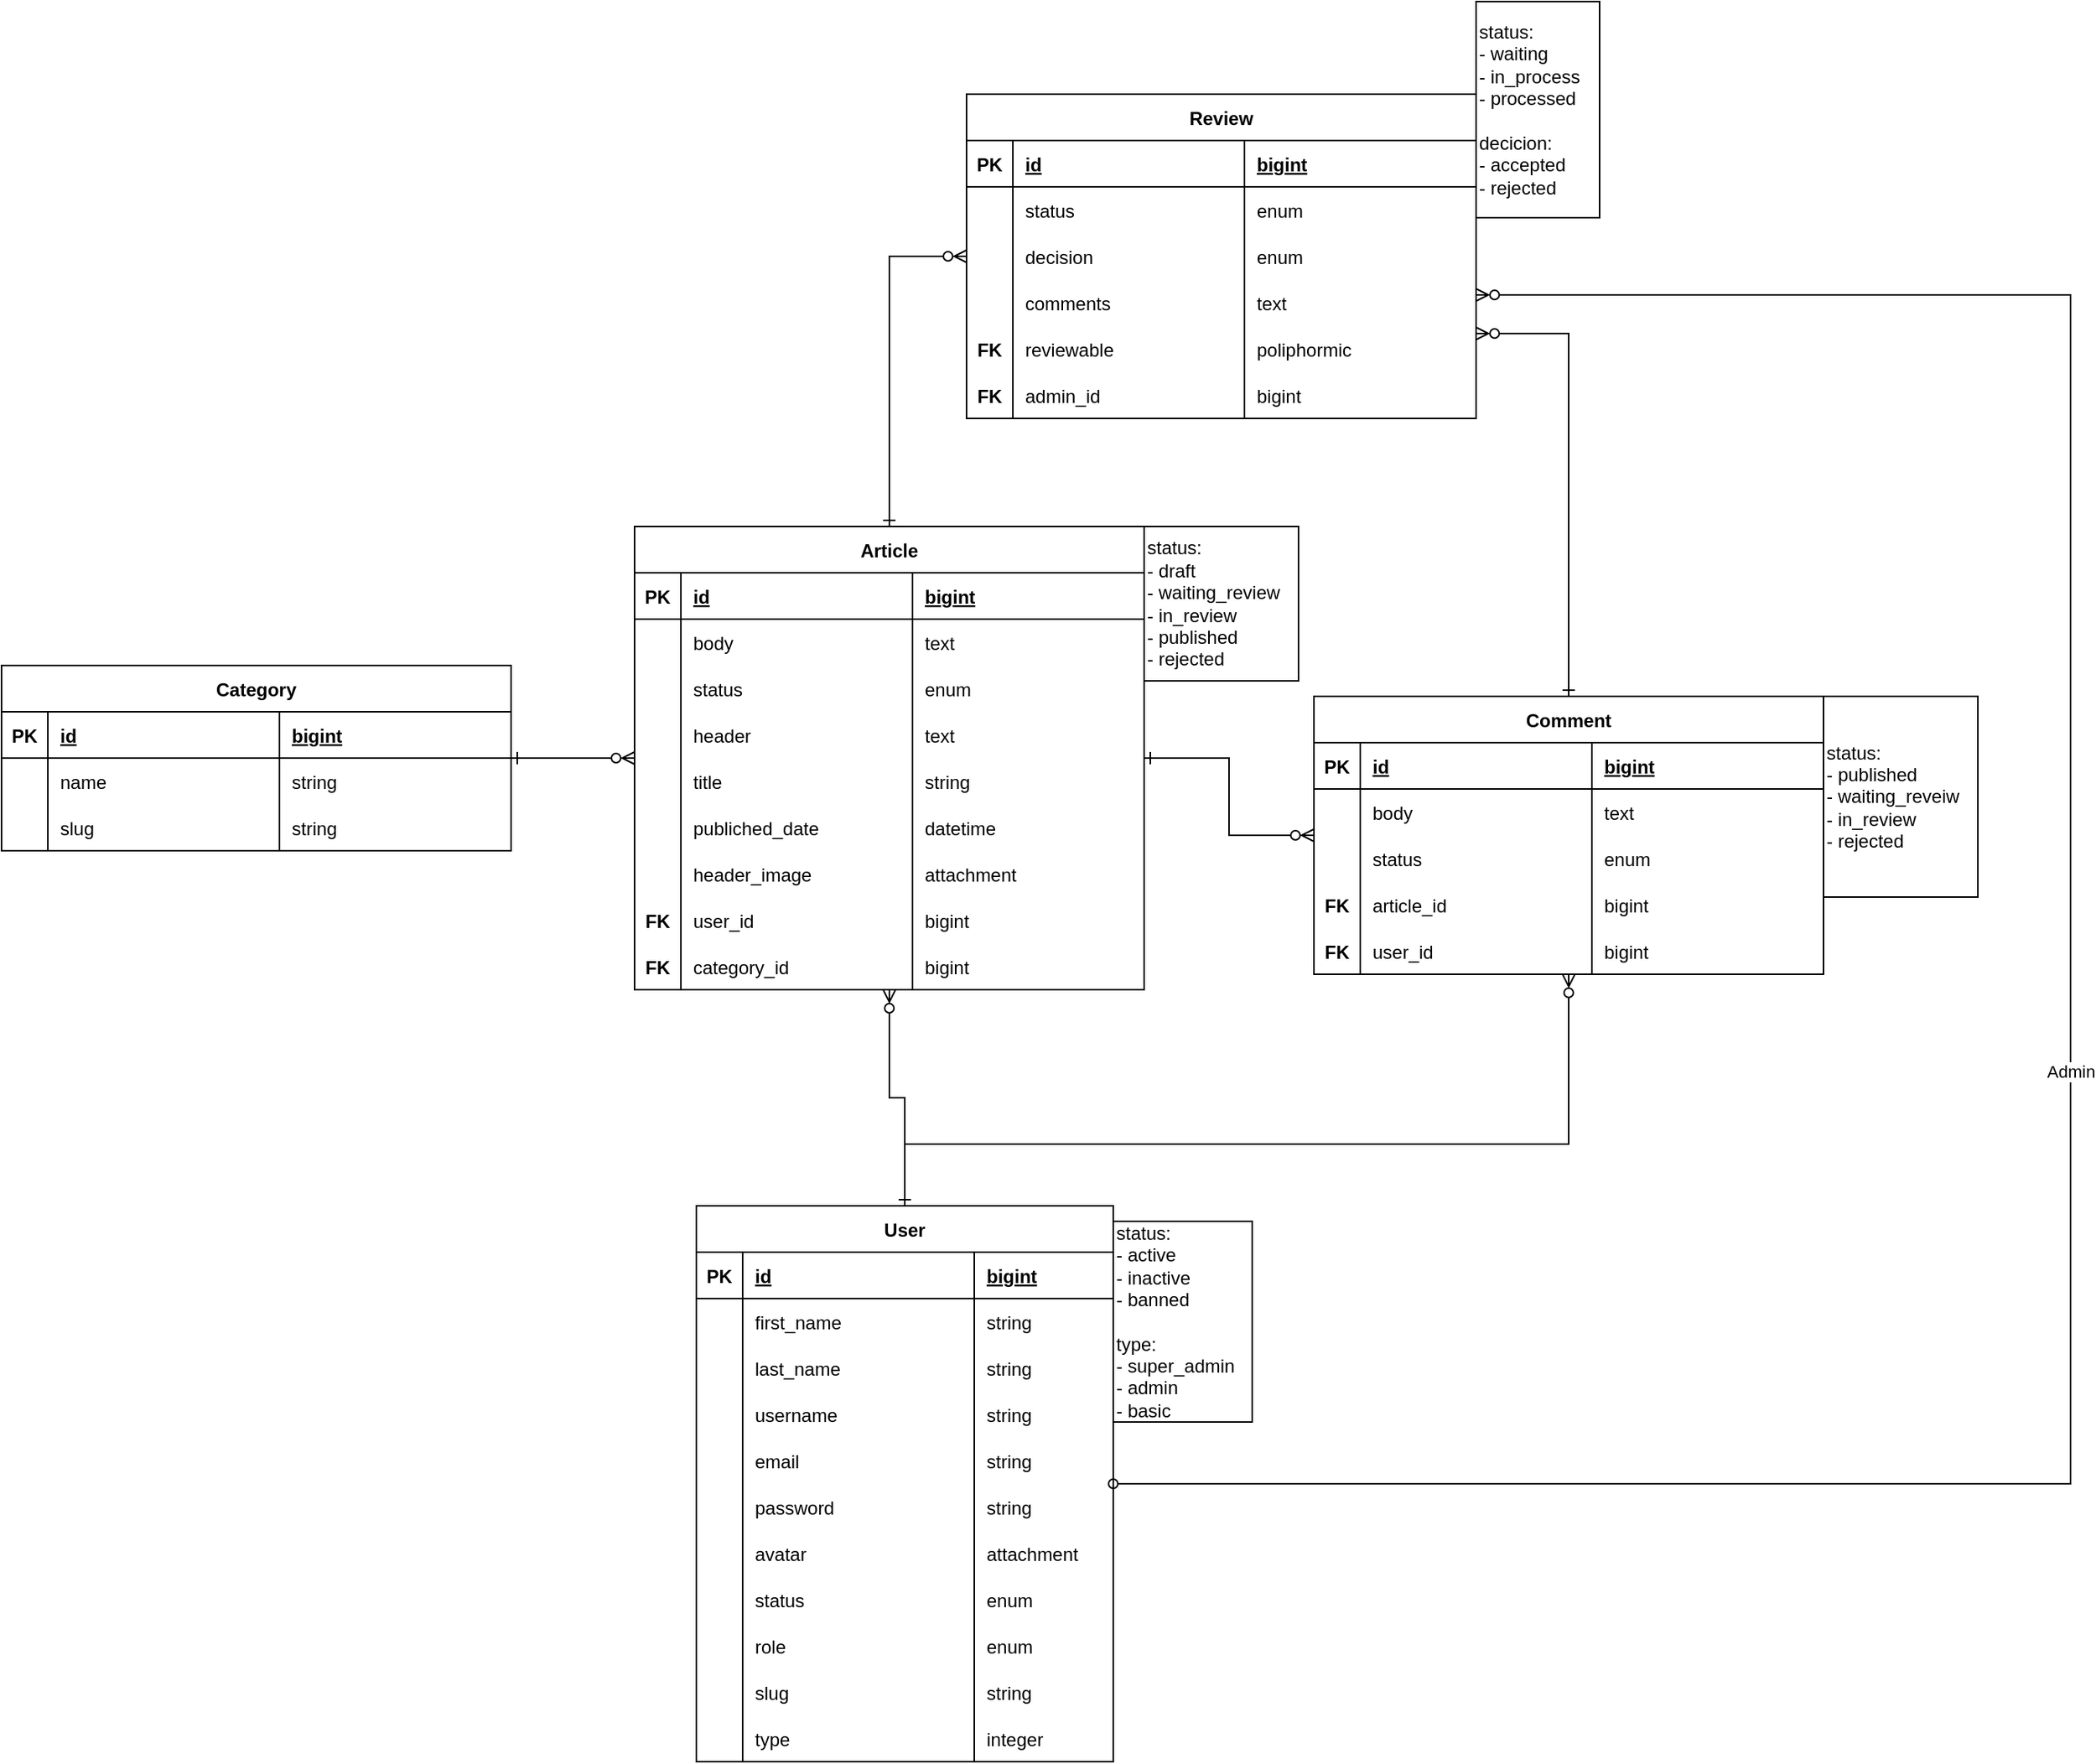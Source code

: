 <mxfile version="20.6.0" type="device"><diagram id="ZKMWdXA7PVemonccTDiL" name="ER_V1"><mxGraphModel dx="1300" dy="3282" grid="1" gridSize="10" guides="1" tooltips="1" connect="1" arrows="1" fold="1" page="1" pageScale="1" pageWidth="827" pageHeight="1169" math="0" shadow="0"><root><mxCell id="0"/><mxCell id="1" parent="0"/><mxCell id="RLHhg-93xQbOy9o9RBJG-145" style="edgeStyle=orthogonalEdgeStyle;rounded=0;orthogonalLoop=1;jettySize=auto;html=1;endArrow=ERzeroToMany;endFill=0;startArrow=ERone;startFill=0;" edge="1" parent="1" source="RLHhg-93xQbOy9o9RBJG-21" target="RLHhg-93xQbOy9o9RBJG-38"><mxGeometry relative="1" as="geometry"/></mxCell><mxCell id="RLHhg-93xQbOy9o9RBJG-191" value="Admin" style="edgeStyle=orthogonalEdgeStyle;rounded=0;orthogonalLoop=1;jettySize=auto;html=1;startArrow=ERzeroToMany;startFill=0;endArrow=oval;endFill=0;" edge="1" parent="1" source="RLHhg-93xQbOy9o9RBJG-72" target="RLHhg-93xQbOy9o9RBJG-21"><mxGeometry relative="1" as="geometry"><Array as="points"><mxPoint x="1370" y="-210"/><mxPoint x="1370" y="560"/></Array></mxGeometry></mxCell><mxCell id="RLHhg-93xQbOy9o9RBJG-21" value="User" style="shape=table;startSize=30;container=1;collapsible=1;childLayout=tableLayout;fixedRows=1;rowLines=0;fontStyle=1;align=center;resizeLast=1;" vertex="1" parent="1"><mxGeometry x="480" y="380" width="270" height="360" as="geometry"/></mxCell><mxCell id="RLHhg-93xQbOy9o9RBJG-22" value="" style="shape=tableRow;horizontal=0;startSize=0;swimlaneHead=0;swimlaneBody=0;fillColor=none;collapsible=0;dropTarget=0;points=[[0,0.5],[1,0.5]];portConstraint=eastwest;top=0;left=0;right=0;bottom=1;" vertex="1" parent="RLHhg-93xQbOy9o9RBJG-21"><mxGeometry y="30" width="270" height="30" as="geometry"/></mxCell><mxCell id="RLHhg-93xQbOy9o9RBJG-23" value="PK" style="shape=partialRectangle;connectable=0;fillColor=none;top=0;left=0;bottom=0;right=0;fontStyle=1;overflow=hidden;" vertex="1" parent="RLHhg-93xQbOy9o9RBJG-22"><mxGeometry width="30" height="30" as="geometry"><mxRectangle width="30" height="30" as="alternateBounds"/></mxGeometry></mxCell><mxCell id="RLHhg-93xQbOy9o9RBJG-24" value="id" style="shape=partialRectangle;connectable=0;fillColor=none;top=0;left=0;bottom=0;right=0;align=left;spacingLeft=6;fontStyle=5;overflow=hidden;" vertex="1" parent="RLHhg-93xQbOy9o9RBJG-22"><mxGeometry x="30" width="150" height="30" as="geometry"><mxRectangle width="150" height="30" as="alternateBounds"/></mxGeometry></mxCell><mxCell id="RLHhg-93xQbOy9o9RBJG-25" value="bigint" style="shape=partialRectangle;connectable=0;fillColor=none;top=0;left=0;bottom=0;right=0;align=left;spacingLeft=6;fontStyle=5;overflow=hidden;" vertex="1" parent="RLHhg-93xQbOy9o9RBJG-22"><mxGeometry x="180" width="90" height="30" as="geometry"><mxRectangle width="90" height="30" as="alternateBounds"/></mxGeometry></mxCell><mxCell id="RLHhg-93xQbOy9o9RBJG-26" value="" style="shape=tableRow;horizontal=0;startSize=0;swimlaneHead=0;swimlaneBody=0;fillColor=none;collapsible=0;dropTarget=0;points=[[0,0.5],[1,0.5]];portConstraint=eastwest;top=0;left=0;right=0;bottom=0;" vertex="1" parent="RLHhg-93xQbOy9o9RBJG-21"><mxGeometry y="60" width="270" height="30" as="geometry"/></mxCell><mxCell id="RLHhg-93xQbOy9o9RBJG-27" value="" style="shape=partialRectangle;connectable=0;fillColor=none;top=0;left=0;bottom=0;right=0;editable=1;overflow=hidden;" vertex="1" parent="RLHhg-93xQbOy9o9RBJG-26"><mxGeometry width="30" height="30" as="geometry"><mxRectangle width="30" height="30" as="alternateBounds"/></mxGeometry></mxCell><mxCell id="RLHhg-93xQbOy9o9RBJG-28" value="first_name" style="shape=partialRectangle;connectable=0;fillColor=none;top=0;left=0;bottom=0;right=0;align=left;spacingLeft=6;overflow=hidden;" vertex="1" parent="RLHhg-93xQbOy9o9RBJG-26"><mxGeometry x="30" width="150" height="30" as="geometry"><mxRectangle width="150" height="30" as="alternateBounds"/></mxGeometry></mxCell><mxCell id="RLHhg-93xQbOy9o9RBJG-29" value="string" style="shape=partialRectangle;connectable=0;fillColor=none;top=0;left=0;bottom=0;right=0;align=left;spacingLeft=6;overflow=hidden;" vertex="1" parent="RLHhg-93xQbOy9o9RBJG-26"><mxGeometry x="180" width="90" height="30" as="geometry"><mxRectangle width="90" height="30" as="alternateBounds"/></mxGeometry></mxCell><mxCell id="RLHhg-93xQbOy9o9RBJG-30" value="" style="shape=tableRow;horizontal=0;startSize=0;swimlaneHead=0;swimlaneBody=0;fillColor=none;collapsible=0;dropTarget=0;points=[[0,0.5],[1,0.5]];portConstraint=eastwest;top=0;left=0;right=0;bottom=0;" vertex="1" parent="RLHhg-93xQbOy9o9RBJG-21"><mxGeometry y="90" width="270" height="30" as="geometry"/></mxCell><mxCell id="RLHhg-93xQbOy9o9RBJG-31" value="" style="shape=partialRectangle;connectable=0;fillColor=none;top=0;left=0;bottom=0;right=0;editable=1;overflow=hidden;" vertex="1" parent="RLHhg-93xQbOy9o9RBJG-30"><mxGeometry width="30" height="30" as="geometry"><mxRectangle width="30" height="30" as="alternateBounds"/></mxGeometry></mxCell><mxCell id="RLHhg-93xQbOy9o9RBJG-32" value="last_name" style="shape=partialRectangle;connectable=0;fillColor=none;top=0;left=0;bottom=0;right=0;align=left;spacingLeft=6;overflow=hidden;" vertex="1" parent="RLHhg-93xQbOy9o9RBJG-30"><mxGeometry x="30" width="150" height="30" as="geometry"><mxRectangle width="150" height="30" as="alternateBounds"/></mxGeometry></mxCell><mxCell id="RLHhg-93xQbOy9o9RBJG-33" value="string" style="shape=partialRectangle;connectable=0;fillColor=none;top=0;left=0;bottom=0;right=0;align=left;spacingLeft=6;overflow=hidden;" vertex="1" parent="RLHhg-93xQbOy9o9RBJG-30"><mxGeometry x="180" width="90" height="30" as="geometry"><mxRectangle width="90" height="30" as="alternateBounds"/></mxGeometry></mxCell><mxCell id="RLHhg-93xQbOy9o9RBJG-34" value="" style="shape=tableRow;horizontal=0;startSize=0;swimlaneHead=0;swimlaneBody=0;fillColor=none;collapsible=0;dropTarget=0;points=[[0,0.5],[1,0.5]];portConstraint=eastwest;top=0;left=0;right=0;bottom=0;" vertex="1" parent="RLHhg-93xQbOy9o9RBJG-21"><mxGeometry y="120" width="270" height="30" as="geometry"/></mxCell><mxCell id="RLHhg-93xQbOy9o9RBJG-35" value="" style="shape=partialRectangle;connectable=0;fillColor=none;top=0;left=0;bottom=0;right=0;editable=1;overflow=hidden;" vertex="1" parent="RLHhg-93xQbOy9o9RBJG-34"><mxGeometry width="30" height="30" as="geometry"><mxRectangle width="30" height="30" as="alternateBounds"/></mxGeometry></mxCell><mxCell id="RLHhg-93xQbOy9o9RBJG-36" value="username" style="shape=partialRectangle;connectable=0;fillColor=none;top=0;left=0;bottom=0;right=0;align=left;spacingLeft=6;overflow=hidden;" vertex="1" parent="RLHhg-93xQbOy9o9RBJG-34"><mxGeometry x="30" width="150" height="30" as="geometry"><mxRectangle width="150" height="30" as="alternateBounds"/></mxGeometry></mxCell><mxCell id="RLHhg-93xQbOy9o9RBJG-37" value="string" style="shape=partialRectangle;connectable=0;fillColor=none;top=0;left=0;bottom=0;right=0;align=left;spacingLeft=6;overflow=hidden;" vertex="1" parent="RLHhg-93xQbOy9o9RBJG-34"><mxGeometry x="180" width="90" height="30" as="geometry"><mxRectangle width="90" height="30" as="alternateBounds"/></mxGeometry></mxCell><mxCell id="RLHhg-93xQbOy9o9RBJG-123" style="shape=tableRow;horizontal=0;startSize=0;swimlaneHead=0;swimlaneBody=0;fillColor=none;collapsible=0;dropTarget=0;points=[[0,0.5],[1,0.5]];portConstraint=eastwest;top=0;left=0;right=0;bottom=0;" vertex="1" parent="RLHhg-93xQbOy9o9RBJG-21"><mxGeometry y="150" width="270" height="30" as="geometry"/></mxCell><mxCell id="RLHhg-93xQbOy9o9RBJG-124" style="shape=partialRectangle;connectable=0;fillColor=none;top=0;left=0;bottom=0;right=0;editable=1;overflow=hidden;" vertex="1" parent="RLHhg-93xQbOy9o9RBJG-123"><mxGeometry width="30" height="30" as="geometry"><mxRectangle width="30" height="30" as="alternateBounds"/></mxGeometry></mxCell><mxCell id="RLHhg-93xQbOy9o9RBJG-125" value="email" style="shape=partialRectangle;connectable=0;fillColor=none;top=0;left=0;bottom=0;right=0;align=left;spacingLeft=6;overflow=hidden;" vertex="1" parent="RLHhg-93xQbOy9o9RBJG-123"><mxGeometry x="30" width="150" height="30" as="geometry"><mxRectangle width="150" height="30" as="alternateBounds"/></mxGeometry></mxCell><mxCell id="RLHhg-93xQbOy9o9RBJG-126" value="string" style="shape=partialRectangle;connectable=0;fillColor=none;top=0;left=0;bottom=0;right=0;align=left;spacingLeft=6;overflow=hidden;" vertex="1" parent="RLHhg-93xQbOy9o9RBJG-123"><mxGeometry x="180" width="90" height="30" as="geometry"><mxRectangle width="90" height="30" as="alternateBounds"/></mxGeometry></mxCell><mxCell id="RLHhg-93xQbOy9o9RBJG-127" style="shape=tableRow;horizontal=0;startSize=0;swimlaneHead=0;swimlaneBody=0;fillColor=none;collapsible=0;dropTarget=0;points=[[0,0.5],[1,0.5]];portConstraint=eastwest;top=0;left=0;right=0;bottom=0;" vertex="1" parent="RLHhg-93xQbOy9o9RBJG-21"><mxGeometry y="180" width="270" height="30" as="geometry"/></mxCell><mxCell id="RLHhg-93xQbOy9o9RBJG-128" style="shape=partialRectangle;connectable=0;fillColor=none;top=0;left=0;bottom=0;right=0;editable=1;overflow=hidden;" vertex="1" parent="RLHhg-93xQbOy9o9RBJG-127"><mxGeometry width="30" height="30" as="geometry"><mxRectangle width="30" height="30" as="alternateBounds"/></mxGeometry></mxCell><mxCell id="RLHhg-93xQbOy9o9RBJG-129" value="password" style="shape=partialRectangle;connectable=0;fillColor=none;top=0;left=0;bottom=0;right=0;align=left;spacingLeft=6;overflow=hidden;" vertex="1" parent="RLHhg-93xQbOy9o9RBJG-127"><mxGeometry x="30" width="150" height="30" as="geometry"><mxRectangle width="150" height="30" as="alternateBounds"/></mxGeometry></mxCell><mxCell id="RLHhg-93xQbOy9o9RBJG-130" value="string" style="shape=partialRectangle;connectable=0;fillColor=none;top=0;left=0;bottom=0;right=0;align=left;spacingLeft=6;overflow=hidden;" vertex="1" parent="RLHhg-93xQbOy9o9RBJG-127"><mxGeometry x="180" width="90" height="30" as="geometry"><mxRectangle width="90" height="30" as="alternateBounds"/></mxGeometry></mxCell><mxCell id="RLHhg-93xQbOy9o9RBJG-131" style="shape=tableRow;horizontal=0;startSize=0;swimlaneHead=0;swimlaneBody=0;fillColor=none;collapsible=0;dropTarget=0;points=[[0,0.5],[1,0.5]];portConstraint=eastwest;top=0;left=0;right=0;bottom=0;" vertex="1" parent="RLHhg-93xQbOy9o9RBJG-21"><mxGeometry y="210" width="270" height="30" as="geometry"/></mxCell><mxCell id="RLHhg-93xQbOy9o9RBJG-132" style="shape=partialRectangle;connectable=0;fillColor=none;top=0;left=0;bottom=0;right=0;editable=1;overflow=hidden;" vertex="1" parent="RLHhg-93xQbOy9o9RBJG-131"><mxGeometry width="30" height="30" as="geometry"><mxRectangle width="30" height="30" as="alternateBounds"/></mxGeometry></mxCell><mxCell id="RLHhg-93xQbOy9o9RBJG-133" value="avatar" style="shape=partialRectangle;connectable=0;fillColor=none;top=0;left=0;bottom=0;right=0;align=left;spacingLeft=6;overflow=hidden;" vertex="1" parent="RLHhg-93xQbOy9o9RBJG-131"><mxGeometry x="30" width="150" height="30" as="geometry"><mxRectangle width="150" height="30" as="alternateBounds"/></mxGeometry></mxCell><mxCell id="RLHhg-93xQbOy9o9RBJG-134" value="attachment" style="shape=partialRectangle;connectable=0;fillColor=none;top=0;left=0;bottom=0;right=0;align=left;spacingLeft=6;overflow=hidden;" vertex="1" parent="RLHhg-93xQbOy9o9RBJG-131"><mxGeometry x="180" width="90" height="30" as="geometry"><mxRectangle width="90" height="30" as="alternateBounds"/></mxGeometry></mxCell><mxCell id="RLHhg-93xQbOy9o9RBJG-135" style="shape=tableRow;horizontal=0;startSize=0;swimlaneHead=0;swimlaneBody=0;fillColor=none;collapsible=0;dropTarget=0;points=[[0,0.5],[1,0.5]];portConstraint=eastwest;top=0;left=0;right=0;bottom=0;" vertex="1" parent="RLHhg-93xQbOy9o9RBJG-21"><mxGeometry y="240" width="270" height="30" as="geometry"/></mxCell><mxCell id="RLHhg-93xQbOy9o9RBJG-136" style="shape=partialRectangle;connectable=0;fillColor=none;top=0;left=0;bottom=0;right=0;editable=1;overflow=hidden;" vertex="1" parent="RLHhg-93xQbOy9o9RBJG-135"><mxGeometry width="30" height="30" as="geometry"><mxRectangle width="30" height="30" as="alternateBounds"/></mxGeometry></mxCell><mxCell id="RLHhg-93xQbOy9o9RBJG-137" value="status" style="shape=partialRectangle;connectable=0;fillColor=none;top=0;left=0;bottom=0;right=0;align=left;spacingLeft=6;overflow=hidden;" vertex="1" parent="RLHhg-93xQbOy9o9RBJG-135"><mxGeometry x="30" width="150" height="30" as="geometry"><mxRectangle width="150" height="30" as="alternateBounds"/></mxGeometry></mxCell><mxCell id="RLHhg-93xQbOy9o9RBJG-138" value="enum" style="shape=partialRectangle;connectable=0;fillColor=none;top=0;left=0;bottom=0;right=0;align=left;spacingLeft=6;overflow=hidden;" vertex="1" parent="RLHhg-93xQbOy9o9RBJG-135"><mxGeometry x="180" width="90" height="30" as="geometry"><mxRectangle width="90" height="30" as="alternateBounds"/></mxGeometry></mxCell><mxCell id="RLHhg-93xQbOy9o9RBJG-139" style="shape=tableRow;horizontal=0;startSize=0;swimlaneHead=0;swimlaneBody=0;fillColor=none;collapsible=0;dropTarget=0;points=[[0,0.5],[1,0.5]];portConstraint=eastwest;top=0;left=0;right=0;bottom=0;" vertex="1" parent="RLHhg-93xQbOy9o9RBJG-21"><mxGeometry y="270" width="270" height="30" as="geometry"/></mxCell><mxCell id="RLHhg-93xQbOy9o9RBJG-140" style="shape=partialRectangle;connectable=0;fillColor=none;top=0;left=0;bottom=0;right=0;editable=1;overflow=hidden;" vertex="1" parent="RLHhg-93xQbOy9o9RBJG-139"><mxGeometry width="30" height="30" as="geometry"><mxRectangle width="30" height="30" as="alternateBounds"/></mxGeometry></mxCell><mxCell id="RLHhg-93xQbOy9o9RBJG-141" value="role" style="shape=partialRectangle;connectable=0;fillColor=none;top=0;left=0;bottom=0;right=0;align=left;spacingLeft=6;overflow=hidden;" vertex="1" parent="RLHhg-93xQbOy9o9RBJG-139"><mxGeometry x="30" width="150" height="30" as="geometry"><mxRectangle width="150" height="30" as="alternateBounds"/></mxGeometry></mxCell><mxCell id="RLHhg-93xQbOy9o9RBJG-142" value="enum" style="shape=partialRectangle;connectable=0;fillColor=none;top=0;left=0;bottom=0;right=0;align=left;spacingLeft=6;overflow=hidden;" vertex="1" parent="RLHhg-93xQbOy9o9RBJG-139"><mxGeometry x="180" width="90" height="30" as="geometry"><mxRectangle width="90" height="30" as="alternateBounds"/></mxGeometry></mxCell><mxCell id="RLHhg-93xQbOy9o9RBJG-151" style="shape=tableRow;horizontal=0;startSize=0;swimlaneHead=0;swimlaneBody=0;fillColor=none;collapsible=0;dropTarget=0;points=[[0,0.5],[1,0.5]];portConstraint=eastwest;top=0;left=0;right=0;bottom=0;" vertex="1" parent="RLHhg-93xQbOy9o9RBJG-21"><mxGeometry y="300" width="270" height="30" as="geometry"/></mxCell><mxCell id="RLHhg-93xQbOy9o9RBJG-152" style="shape=partialRectangle;connectable=0;fillColor=none;top=0;left=0;bottom=0;right=0;editable=1;overflow=hidden;" vertex="1" parent="RLHhg-93xQbOy9o9RBJG-151"><mxGeometry width="30" height="30" as="geometry"><mxRectangle width="30" height="30" as="alternateBounds"/></mxGeometry></mxCell><mxCell id="RLHhg-93xQbOy9o9RBJG-153" value="slug" style="shape=partialRectangle;connectable=0;fillColor=none;top=0;left=0;bottom=0;right=0;align=left;spacingLeft=6;overflow=hidden;" vertex="1" parent="RLHhg-93xQbOy9o9RBJG-151"><mxGeometry x="30" width="150" height="30" as="geometry"><mxRectangle width="150" height="30" as="alternateBounds"/></mxGeometry></mxCell><mxCell id="RLHhg-93xQbOy9o9RBJG-154" value="string" style="shape=partialRectangle;connectable=0;fillColor=none;top=0;left=0;bottom=0;right=0;align=left;spacingLeft=6;overflow=hidden;" vertex="1" parent="RLHhg-93xQbOy9o9RBJG-151"><mxGeometry x="180" width="90" height="30" as="geometry"><mxRectangle width="90" height="30" as="alternateBounds"/></mxGeometry></mxCell><mxCell id="RLHhg-93xQbOy9o9RBJG-180" style="shape=tableRow;horizontal=0;startSize=0;swimlaneHead=0;swimlaneBody=0;fillColor=none;collapsible=0;dropTarget=0;points=[[0,0.5],[1,0.5]];portConstraint=eastwest;top=0;left=0;right=0;bottom=0;" vertex="1" parent="RLHhg-93xQbOy9o9RBJG-21"><mxGeometry y="330" width="270" height="30" as="geometry"/></mxCell><mxCell id="RLHhg-93xQbOy9o9RBJG-181" style="shape=partialRectangle;connectable=0;fillColor=none;top=0;left=0;bottom=0;right=0;editable=1;overflow=hidden;" vertex="1" parent="RLHhg-93xQbOy9o9RBJG-180"><mxGeometry width="30" height="30" as="geometry"><mxRectangle width="30" height="30" as="alternateBounds"/></mxGeometry></mxCell><mxCell id="RLHhg-93xQbOy9o9RBJG-182" value="type" style="shape=partialRectangle;connectable=0;fillColor=none;top=0;left=0;bottom=0;right=0;align=left;spacingLeft=6;overflow=hidden;" vertex="1" parent="RLHhg-93xQbOy9o9RBJG-180"><mxGeometry x="30" width="150" height="30" as="geometry"><mxRectangle width="150" height="30" as="alternateBounds"/></mxGeometry></mxCell><mxCell id="RLHhg-93xQbOy9o9RBJG-183" value="integer" style="shape=partialRectangle;connectable=0;fillColor=none;top=0;left=0;bottom=0;right=0;align=left;spacingLeft=6;overflow=hidden;" vertex="1" parent="RLHhg-93xQbOy9o9RBJG-180"><mxGeometry x="180" width="90" height="30" as="geometry"><mxRectangle width="90" height="30" as="alternateBounds"/></mxGeometry></mxCell><mxCell id="RLHhg-93xQbOy9o9RBJG-38" value="Article" style="shape=table;startSize=30;container=1;collapsible=1;childLayout=tableLayout;fixedRows=1;rowLines=0;fontStyle=1;align=center;resizeLast=1;" vertex="1" parent="1"><mxGeometry x="440" y="-60" width="330" height="300" as="geometry"/></mxCell><mxCell id="RLHhg-93xQbOy9o9RBJG-39" value="" style="shape=tableRow;horizontal=0;startSize=0;swimlaneHead=0;swimlaneBody=0;fillColor=none;collapsible=0;dropTarget=0;points=[[0,0.5],[1,0.5]];portConstraint=eastwest;top=0;left=0;right=0;bottom=1;" vertex="1" parent="RLHhg-93xQbOy9o9RBJG-38"><mxGeometry y="30" width="330" height="30" as="geometry"/></mxCell><mxCell id="RLHhg-93xQbOy9o9RBJG-40" value="PK" style="shape=partialRectangle;connectable=0;fillColor=none;top=0;left=0;bottom=0;right=0;fontStyle=1;overflow=hidden;" vertex="1" parent="RLHhg-93xQbOy9o9RBJG-39"><mxGeometry width="30" height="30" as="geometry"><mxRectangle width="30" height="30" as="alternateBounds"/></mxGeometry></mxCell><mxCell id="RLHhg-93xQbOy9o9RBJG-41" value="id" style="shape=partialRectangle;connectable=0;fillColor=none;top=0;left=0;bottom=0;right=0;align=left;spacingLeft=6;fontStyle=5;overflow=hidden;" vertex="1" parent="RLHhg-93xQbOy9o9RBJG-39"><mxGeometry x="30" width="150" height="30" as="geometry"><mxRectangle width="150" height="30" as="alternateBounds"/></mxGeometry></mxCell><mxCell id="RLHhg-93xQbOy9o9RBJG-42" value="bigint" style="shape=partialRectangle;connectable=0;fillColor=none;top=0;left=0;bottom=0;right=0;align=left;spacingLeft=6;fontStyle=5;overflow=hidden;" vertex="1" parent="RLHhg-93xQbOy9o9RBJG-39"><mxGeometry x="180" width="150" height="30" as="geometry"><mxRectangle width="150" height="30" as="alternateBounds"/></mxGeometry></mxCell><mxCell id="RLHhg-93xQbOy9o9RBJG-43" value="" style="shape=tableRow;horizontal=0;startSize=0;swimlaneHead=0;swimlaneBody=0;fillColor=none;collapsible=0;dropTarget=0;points=[[0,0.5],[1,0.5]];portConstraint=eastwest;top=0;left=0;right=0;bottom=0;" vertex="1" parent="RLHhg-93xQbOy9o9RBJG-38"><mxGeometry y="60" width="330" height="30" as="geometry"/></mxCell><mxCell id="RLHhg-93xQbOy9o9RBJG-44" value="" style="shape=partialRectangle;connectable=0;fillColor=none;top=0;left=0;bottom=0;right=0;editable=1;overflow=hidden;" vertex="1" parent="RLHhg-93xQbOy9o9RBJG-43"><mxGeometry width="30" height="30" as="geometry"><mxRectangle width="30" height="30" as="alternateBounds"/></mxGeometry></mxCell><mxCell id="RLHhg-93xQbOy9o9RBJG-45" value="body" style="shape=partialRectangle;connectable=0;fillColor=none;top=0;left=0;bottom=0;right=0;align=left;spacingLeft=6;overflow=hidden;" vertex="1" parent="RLHhg-93xQbOy9o9RBJG-43"><mxGeometry x="30" width="150" height="30" as="geometry"><mxRectangle width="150" height="30" as="alternateBounds"/></mxGeometry></mxCell><mxCell id="RLHhg-93xQbOy9o9RBJG-46" value="text" style="shape=partialRectangle;connectable=0;fillColor=none;top=0;left=0;bottom=0;right=0;align=left;spacingLeft=6;overflow=hidden;" vertex="1" parent="RLHhg-93xQbOy9o9RBJG-43"><mxGeometry x="180" width="150" height="30" as="geometry"><mxRectangle width="150" height="30" as="alternateBounds"/></mxGeometry></mxCell><mxCell id="RLHhg-93xQbOy9o9RBJG-47" value="" style="shape=tableRow;horizontal=0;startSize=0;swimlaneHead=0;swimlaneBody=0;fillColor=none;collapsible=0;dropTarget=0;points=[[0,0.5],[1,0.5]];portConstraint=eastwest;top=0;left=0;right=0;bottom=0;" vertex="1" parent="RLHhg-93xQbOy9o9RBJG-38"><mxGeometry y="90" width="330" height="30" as="geometry"/></mxCell><mxCell id="RLHhg-93xQbOy9o9RBJG-48" value="" style="shape=partialRectangle;connectable=0;fillColor=none;top=0;left=0;bottom=0;right=0;editable=1;overflow=hidden;" vertex="1" parent="RLHhg-93xQbOy9o9RBJG-47"><mxGeometry width="30" height="30" as="geometry"><mxRectangle width="30" height="30" as="alternateBounds"/></mxGeometry></mxCell><mxCell id="RLHhg-93xQbOy9o9RBJG-49" value="status" style="shape=partialRectangle;connectable=0;fillColor=none;top=0;left=0;bottom=0;right=0;align=left;spacingLeft=6;overflow=hidden;" vertex="1" parent="RLHhg-93xQbOy9o9RBJG-47"><mxGeometry x="30" width="150" height="30" as="geometry"><mxRectangle width="150" height="30" as="alternateBounds"/></mxGeometry></mxCell><mxCell id="RLHhg-93xQbOy9o9RBJG-50" value="enum" style="shape=partialRectangle;connectable=0;fillColor=none;top=0;left=0;bottom=0;right=0;align=left;spacingLeft=6;overflow=hidden;" vertex="1" parent="RLHhg-93xQbOy9o9RBJG-47"><mxGeometry x="180" width="150" height="30" as="geometry"><mxRectangle width="150" height="30" as="alternateBounds"/></mxGeometry></mxCell><mxCell id="RLHhg-93xQbOy9o9RBJG-51" value="" style="shape=tableRow;horizontal=0;startSize=0;swimlaneHead=0;swimlaneBody=0;fillColor=none;collapsible=0;dropTarget=0;points=[[0,0.5],[1,0.5]];portConstraint=eastwest;top=0;left=0;right=0;bottom=0;" vertex="1" parent="RLHhg-93xQbOy9o9RBJG-38"><mxGeometry y="120" width="330" height="30" as="geometry"/></mxCell><mxCell id="RLHhg-93xQbOy9o9RBJG-52" value="" style="shape=partialRectangle;connectable=0;fillColor=none;top=0;left=0;bottom=0;right=0;editable=1;overflow=hidden;" vertex="1" parent="RLHhg-93xQbOy9o9RBJG-51"><mxGeometry width="30" height="30" as="geometry"><mxRectangle width="30" height="30" as="alternateBounds"/></mxGeometry></mxCell><mxCell id="RLHhg-93xQbOy9o9RBJG-53" value="header" style="shape=partialRectangle;connectable=0;fillColor=none;top=0;left=0;bottom=0;right=0;align=left;spacingLeft=6;overflow=hidden;" vertex="1" parent="RLHhg-93xQbOy9o9RBJG-51"><mxGeometry x="30" width="150" height="30" as="geometry"><mxRectangle width="150" height="30" as="alternateBounds"/></mxGeometry></mxCell><mxCell id="RLHhg-93xQbOy9o9RBJG-54" value="text" style="shape=partialRectangle;connectable=0;fillColor=none;top=0;left=0;bottom=0;right=0;align=left;spacingLeft=6;overflow=hidden;" vertex="1" parent="RLHhg-93xQbOy9o9RBJG-51"><mxGeometry x="180" width="150" height="30" as="geometry"><mxRectangle width="150" height="30" as="alternateBounds"/></mxGeometry></mxCell><mxCell id="RLHhg-93xQbOy9o9RBJG-155" style="shape=tableRow;horizontal=0;startSize=0;swimlaneHead=0;swimlaneBody=0;fillColor=none;collapsible=0;dropTarget=0;points=[[0,0.5],[1,0.5]];portConstraint=eastwest;top=0;left=0;right=0;bottom=0;" vertex="1" parent="RLHhg-93xQbOy9o9RBJG-38"><mxGeometry y="150" width="330" height="30" as="geometry"/></mxCell><mxCell id="RLHhg-93xQbOy9o9RBJG-156" style="shape=partialRectangle;connectable=0;fillColor=none;top=0;left=0;bottom=0;right=0;editable=1;overflow=hidden;" vertex="1" parent="RLHhg-93xQbOy9o9RBJG-155"><mxGeometry width="30" height="30" as="geometry"><mxRectangle width="30" height="30" as="alternateBounds"/></mxGeometry></mxCell><mxCell id="RLHhg-93xQbOy9o9RBJG-157" value="title" style="shape=partialRectangle;connectable=0;fillColor=none;top=0;left=0;bottom=0;right=0;align=left;spacingLeft=6;overflow=hidden;" vertex="1" parent="RLHhg-93xQbOy9o9RBJG-155"><mxGeometry x="30" width="150" height="30" as="geometry"><mxRectangle width="150" height="30" as="alternateBounds"/></mxGeometry></mxCell><mxCell id="RLHhg-93xQbOy9o9RBJG-158" value="string" style="shape=partialRectangle;connectable=0;fillColor=none;top=0;left=0;bottom=0;right=0;align=left;spacingLeft=6;overflow=hidden;" vertex="1" parent="RLHhg-93xQbOy9o9RBJG-155"><mxGeometry x="180" width="150" height="30" as="geometry"><mxRectangle width="150" height="30" as="alternateBounds"/></mxGeometry></mxCell><mxCell id="RLHhg-93xQbOy9o9RBJG-159" style="shape=tableRow;horizontal=0;startSize=0;swimlaneHead=0;swimlaneBody=0;fillColor=none;collapsible=0;dropTarget=0;points=[[0,0.5],[1,0.5]];portConstraint=eastwest;top=0;left=0;right=0;bottom=0;" vertex="1" parent="RLHhg-93xQbOy9o9RBJG-38"><mxGeometry y="180" width="330" height="30" as="geometry"/></mxCell><mxCell id="RLHhg-93xQbOy9o9RBJG-160" style="shape=partialRectangle;connectable=0;fillColor=none;top=0;left=0;bottom=0;right=0;editable=1;overflow=hidden;" vertex="1" parent="RLHhg-93xQbOy9o9RBJG-159"><mxGeometry width="30" height="30" as="geometry"><mxRectangle width="30" height="30" as="alternateBounds"/></mxGeometry></mxCell><mxCell id="RLHhg-93xQbOy9o9RBJG-161" value="publiched_date" style="shape=partialRectangle;connectable=0;fillColor=none;top=0;left=0;bottom=0;right=0;align=left;spacingLeft=6;overflow=hidden;" vertex="1" parent="RLHhg-93xQbOy9o9RBJG-159"><mxGeometry x="30" width="150" height="30" as="geometry"><mxRectangle width="150" height="30" as="alternateBounds"/></mxGeometry></mxCell><mxCell id="RLHhg-93xQbOy9o9RBJG-162" value="datetime" style="shape=partialRectangle;connectable=0;fillColor=none;top=0;left=0;bottom=0;right=0;align=left;spacingLeft=6;overflow=hidden;" vertex="1" parent="RLHhg-93xQbOy9o9RBJG-159"><mxGeometry x="180" width="150" height="30" as="geometry"><mxRectangle width="150" height="30" as="alternateBounds"/></mxGeometry></mxCell><mxCell id="RLHhg-93xQbOy9o9RBJG-163" style="shape=tableRow;horizontal=0;startSize=0;swimlaneHead=0;swimlaneBody=0;fillColor=none;collapsible=0;dropTarget=0;points=[[0,0.5],[1,0.5]];portConstraint=eastwest;top=0;left=0;right=0;bottom=0;" vertex="1" parent="RLHhg-93xQbOy9o9RBJG-38"><mxGeometry y="210" width="330" height="30" as="geometry"/></mxCell><mxCell id="RLHhg-93xQbOy9o9RBJG-164" style="shape=partialRectangle;connectable=0;fillColor=none;top=0;left=0;bottom=0;right=0;editable=1;overflow=hidden;" vertex="1" parent="RLHhg-93xQbOy9o9RBJG-163"><mxGeometry width="30" height="30" as="geometry"><mxRectangle width="30" height="30" as="alternateBounds"/></mxGeometry></mxCell><mxCell id="RLHhg-93xQbOy9o9RBJG-165" value="header_image" style="shape=partialRectangle;connectable=0;fillColor=none;top=0;left=0;bottom=0;right=0;align=left;spacingLeft=6;overflow=hidden;" vertex="1" parent="RLHhg-93xQbOy9o9RBJG-163"><mxGeometry x="30" width="150" height="30" as="geometry"><mxRectangle width="150" height="30" as="alternateBounds"/></mxGeometry></mxCell><mxCell id="RLHhg-93xQbOy9o9RBJG-166" value="attachment" style="shape=partialRectangle;connectable=0;fillColor=none;top=0;left=0;bottom=0;right=0;align=left;spacingLeft=6;overflow=hidden;" vertex="1" parent="RLHhg-93xQbOy9o9RBJG-163"><mxGeometry x="180" width="150" height="30" as="geometry"><mxRectangle width="150" height="30" as="alternateBounds"/></mxGeometry></mxCell><mxCell id="RLHhg-93xQbOy9o9RBJG-167" style="shape=tableRow;horizontal=0;startSize=0;swimlaneHead=0;swimlaneBody=0;fillColor=none;collapsible=0;dropTarget=0;points=[[0,0.5],[1,0.5]];portConstraint=eastwest;top=0;left=0;right=0;bottom=0;fontStyle=1" vertex="1" parent="RLHhg-93xQbOy9o9RBJG-38"><mxGeometry y="240" width="330" height="30" as="geometry"/></mxCell><mxCell id="RLHhg-93xQbOy9o9RBJG-168" value="FK" style="shape=partialRectangle;connectable=0;fillColor=none;top=0;left=0;bottom=0;right=0;editable=1;overflow=hidden;fontStyle=1" vertex="1" parent="RLHhg-93xQbOy9o9RBJG-167"><mxGeometry width="30" height="30" as="geometry"><mxRectangle width="30" height="30" as="alternateBounds"/></mxGeometry></mxCell><mxCell id="RLHhg-93xQbOy9o9RBJG-169" value="user_id" style="shape=partialRectangle;connectable=0;fillColor=none;top=0;left=0;bottom=0;right=0;align=left;spacingLeft=6;overflow=hidden;" vertex="1" parent="RLHhg-93xQbOy9o9RBJG-167"><mxGeometry x="30" width="150" height="30" as="geometry"><mxRectangle width="150" height="30" as="alternateBounds"/></mxGeometry></mxCell><mxCell id="RLHhg-93xQbOy9o9RBJG-170" value="bigint" style="shape=partialRectangle;connectable=0;fillColor=none;top=0;left=0;bottom=0;right=0;align=left;spacingLeft=6;overflow=hidden;" vertex="1" parent="RLHhg-93xQbOy9o9RBJG-167"><mxGeometry x="180" width="150" height="30" as="geometry"><mxRectangle width="150" height="30" as="alternateBounds"/></mxGeometry></mxCell><mxCell id="RLHhg-93xQbOy9o9RBJG-171" style="shape=tableRow;horizontal=0;startSize=0;swimlaneHead=0;swimlaneBody=0;fillColor=none;collapsible=0;dropTarget=0;points=[[0,0.5],[1,0.5]];portConstraint=eastwest;top=0;left=0;right=0;bottom=0;" vertex="1" parent="RLHhg-93xQbOy9o9RBJG-38"><mxGeometry y="270" width="330" height="30" as="geometry"/></mxCell><mxCell id="RLHhg-93xQbOy9o9RBJG-172" value="FK" style="shape=partialRectangle;connectable=0;fillColor=none;top=0;left=0;bottom=0;right=0;editable=1;overflow=hidden;fontStyle=1" vertex="1" parent="RLHhg-93xQbOy9o9RBJG-171"><mxGeometry width="30" height="30" as="geometry"><mxRectangle width="30" height="30" as="alternateBounds"/></mxGeometry></mxCell><mxCell id="RLHhg-93xQbOy9o9RBJG-173" value="category_id" style="shape=partialRectangle;connectable=0;fillColor=none;top=0;left=0;bottom=0;right=0;align=left;spacingLeft=6;overflow=hidden;" vertex="1" parent="RLHhg-93xQbOy9o9RBJG-171"><mxGeometry x="30" width="150" height="30" as="geometry"><mxRectangle width="150" height="30" as="alternateBounds"/></mxGeometry></mxCell><mxCell id="RLHhg-93xQbOy9o9RBJG-174" value="bigint" style="shape=partialRectangle;connectable=0;fillColor=none;top=0;left=0;bottom=0;right=0;align=left;spacingLeft=6;overflow=hidden;" vertex="1" parent="RLHhg-93xQbOy9o9RBJG-171"><mxGeometry x="180" width="150" height="30" as="geometry"><mxRectangle width="150" height="30" as="alternateBounds"/></mxGeometry></mxCell><mxCell id="RLHhg-93xQbOy9o9RBJG-146" style="edgeStyle=orthogonalEdgeStyle;rounded=0;orthogonalLoop=1;jettySize=auto;html=1;startArrow=ERone;startFill=0;endArrow=ERzeroToMany;endFill=0;" edge="1" parent="1" source="RLHhg-93xQbOy9o9RBJG-38" target="RLHhg-93xQbOy9o9RBJG-55"><mxGeometry relative="1" as="geometry"/></mxCell><mxCell id="RLHhg-93xQbOy9o9RBJG-185" style="edgeStyle=orthogonalEdgeStyle;rounded=0;orthogonalLoop=1;jettySize=auto;html=1;startArrow=ERzeroToMany;startFill=0;endArrow=ERone;endFill=0;" edge="1" parent="1" source="RLHhg-93xQbOy9o9RBJG-55" target="RLHhg-93xQbOy9o9RBJG-21"><mxGeometry relative="1" as="geometry"><Array as="points"><mxPoint x="1045" y="340"/><mxPoint x="615" y="340"/></Array></mxGeometry></mxCell><mxCell id="RLHhg-93xQbOy9o9RBJG-55" value="Comment" style="shape=table;startSize=30;container=1;collapsible=1;childLayout=tableLayout;fixedRows=1;rowLines=0;fontStyle=1;align=center;resizeLast=1;" vertex="1" parent="1"><mxGeometry x="880" y="50" width="330" height="180" as="geometry"/></mxCell><mxCell id="RLHhg-93xQbOy9o9RBJG-56" value="" style="shape=tableRow;horizontal=0;startSize=0;swimlaneHead=0;swimlaneBody=0;fillColor=none;collapsible=0;dropTarget=0;points=[[0,0.5],[1,0.5]];portConstraint=eastwest;top=0;left=0;right=0;bottom=1;" vertex="1" parent="RLHhg-93xQbOy9o9RBJG-55"><mxGeometry y="30" width="330" height="30" as="geometry"/></mxCell><mxCell id="RLHhg-93xQbOy9o9RBJG-57" value="PK" style="shape=partialRectangle;connectable=0;fillColor=none;top=0;left=0;bottom=0;right=0;fontStyle=1;overflow=hidden;" vertex="1" parent="RLHhg-93xQbOy9o9RBJG-56"><mxGeometry width="30" height="30" as="geometry"><mxRectangle width="30" height="30" as="alternateBounds"/></mxGeometry></mxCell><mxCell id="RLHhg-93xQbOy9o9RBJG-58" value="id" style="shape=partialRectangle;connectable=0;fillColor=none;top=0;left=0;bottom=0;right=0;align=left;spacingLeft=6;fontStyle=5;overflow=hidden;" vertex="1" parent="RLHhg-93xQbOy9o9RBJG-56"><mxGeometry x="30" width="150" height="30" as="geometry"><mxRectangle width="150" height="30" as="alternateBounds"/></mxGeometry></mxCell><mxCell id="RLHhg-93xQbOy9o9RBJG-59" value="bigint" style="shape=partialRectangle;connectable=0;fillColor=none;top=0;left=0;bottom=0;right=0;align=left;spacingLeft=6;fontStyle=5;overflow=hidden;" vertex="1" parent="RLHhg-93xQbOy9o9RBJG-56"><mxGeometry x="180" width="150" height="30" as="geometry"><mxRectangle width="150" height="30" as="alternateBounds"/></mxGeometry></mxCell><mxCell id="RLHhg-93xQbOy9o9RBJG-60" value="" style="shape=tableRow;horizontal=0;startSize=0;swimlaneHead=0;swimlaneBody=0;fillColor=none;collapsible=0;dropTarget=0;points=[[0,0.5],[1,0.5]];portConstraint=eastwest;top=0;left=0;right=0;bottom=0;" vertex="1" parent="RLHhg-93xQbOy9o9RBJG-55"><mxGeometry y="60" width="330" height="30" as="geometry"/></mxCell><mxCell id="RLHhg-93xQbOy9o9RBJG-61" value="" style="shape=partialRectangle;connectable=0;fillColor=none;top=0;left=0;bottom=0;right=0;editable=1;overflow=hidden;" vertex="1" parent="RLHhg-93xQbOy9o9RBJG-60"><mxGeometry width="30" height="30" as="geometry"><mxRectangle width="30" height="30" as="alternateBounds"/></mxGeometry></mxCell><mxCell id="RLHhg-93xQbOy9o9RBJG-62" value="body" style="shape=partialRectangle;connectable=0;fillColor=none;top=0;left=0;bottom=0;right=0;align=left;spacingLeft=6;overflow=hidden;" vertex="1" parent="RLHhg-93xQbOy9o9RBJG-60"><mxGeometry x="30" width="150" height="30" as="geometry"><mxRectangle width="150" height="30" as="alternateBounds"/></mxGeometry></mxCell><mxCell id="RLHhg-93xQbOy9o9RBJG-63" value="text" style="shape=partialRectangle;connectable=0;fillColor=none;top=0;left=0;bottom=0;right=0;align=left;spacingLeft=6;overflow=hidden;" vertex="1" parent="RLHhg-93xQbOy9o9RBJG-60"><mxGeometry x="180" width="150" height="30" as="geometry"><mxRectangle width="150" height="30" as="alternateBounds"/></mxGeometry></mxCell><mxCell id="RLHhg-93xQbOy9o9RBJG-64" value="" style="shape=tableRow;horizontal=0;startSize=0;swimlaneHead=0;swimlaneBody=0;fillColor=none;collapsible=0;dropTarget=0;points=[[0,0.5],[1,0.5]];portConstraint=eastwest;top=0;left=0;right=0;bottom=0;" vertex="1" parent="RLHhg-93xQbOy9o9RBJG-55"><mxGeometry y="90" width="330" height="30" as="geometry"/></mxCell><mxCell id="RLHhg-93xQbOy9o9RBJG-65" value="" style="shape=partialRectangle;connectable=0;fillColor=none;top=0;left=0;bottom=0;right=0;editable=1;overflow=hidden;" vertex="1" parent="RLHhg-93xQbOy9o9RBJG-64"><mxGeometry width="30" height="30" as="geometry"><mxRectangle width="30" height="30" as="alternateBounds"/></mxGeometry></mxCell><mxCell id="RLHhg-93xQbOy9o9RBJG-66" value="status" style="shape=partialRectangle;connectable=0;fillColor=none;top=0;left=0;bottom=0;right=0;align=left;spacingLeft=6;overflow=hidden;" vertex="1" parent="RLHhg-93xQbOy9o9RBJG-64"><mxGeometry x="30" width="150" height="30" as="geometry"><mxRectangle width="150" height="30" as="alternateBounds"/></mxGeometry></mxCell><mxCell id="RLHhg-93xQbOy9o9RBJG-67" value="enum" style="shape=partialRectangle;connectable=0;fillColor=none;top=0;left=0;bottom=0;right=0;align=left;spacingLeft=6;overflow=hidden;" vertex="1" parent="RLHhg-93xQbOy9o9RBJG-64"><mxGeometry x="180" width="150" height="30" as="geometry"><mxRectangle width="150" height="30" as="alternateBounds"/></mxGeometry></mxCell><mxCell id="RLHhg-93xQbOy9o9RBJG-68" value="" style="shape=tableRow;horizontal=0;startSize=0;swimlaneHead=0;swimlaneBody=0;fillColor=none;collapsible=0;dropTarget=0;points=[[0,0.5],[1,0.5]];portConstraint=eastwest;top=0;left=0;right=0;bottom=0;" vertex="1" parent="RLHhg-93xQbOy9o9RBJG-55"><mxGeometry y="120" width="330" height="30" as="geometry"/></mxCell><mxCell id="RLHhg-93xQbOy9o9RBJG-69" value="FK" style="shape=partialRectangle;connectable=0;fillColor=none;top=0;left=0;bottom=0;right=0;editable=1;overflow=hidden;fontStyle=1" vertex="1" parent="RLHhg-93xQbOy9o9RBJG-68"><mxGeometry width="30" height="30" as="geometry"><mxRectangle width="30" height="30" as="alternateBounds"/></mxGeometry></mxCell><mxCell id="RLHhg-93xQbOy9o9RBJG-70" value="article_id" style="shape=partialRectangle;connectable=0;fillColor=none;top=0;left=0;bottom=0;right=0;align=left;spacingLeft=6;overflow=hidden;" vertex="1" parent="RLHhg-93xQbOy9o9RBJG-68"><mxGeometry x="30" width="150" height="30" as="geometry"><mxRectangle width="150" height="30" as="alternateBounds"/></mxGeometry></mxCell><mxCell id="RLHhg-93xQbOy9o9RBJG-71" value="bigint" style="shape=partialRectangle;connectable=0;fillColor=none;top=0;left=0;bottom=0;right=0;align=left;spacingLeft=6;overflow=hidden;" vertex="1" parent="RLHhg-93xQbOy9o9RBJG-68"><mxGeometry x="180" width="150" height="30" as="geometry"><mxRectangle width="150" height="30" as="alternateBounds"/></mxGeometry></mxCell><mxCell id="RLHhg-93xQbOy9o9RBJG-187" style="shape=tableRow;horizontal=0;startSize=0;swimlaneHead=0;swimlaneBody=0;fillColor=none;collapsible=0;dropTarget=0;points=[[0,0.5],[1,0.5]];portConstraint=eastwest;top=0;left=0;right=0;bottom=0;" vertex="1" parent="RLHhg-93xQbOy9o9RBJG-55"><mxGeometry y="150" width="330" height="30" as="geometry"/></mxCell><mxCell id="RLHhg-93xQbOy9o9RBJG-188" value="FK" style="shape=partialRectangle;connectable=0;fillColor=none;top=0;left=0;bottom=0;right=0;editable=1;overflow=hidden;fontStyle=1" vertex="1" parent="RLHhg-93xQbOy9o9RBJG-187"><mxGeometry width="30" height="30" as="geometry"><mxRectangle width="30" height="30" as="alternateBounds"/></mxGeometry></mxCell><mxCell id="RLHhg-93xQbOy9o9RBJG-189" value="user_id" style="shape=partialRectangle;connectable=0;fillColor=none;top=0;left=0;bottom=0;right=0;align=left;spacingLeft=6;overflow=hidden;" vertex="1" parent="RLHhg-93xQbOy9o9RBJG-187"><mxGeometry x="30" width="150" height="30" as="geometry"><mxRectangle width="150" height="30" as="alternateBounds"/></mxGeometry></mxCell><mxCell id="RLHhg-93xQbOy9o9RBJG-190" value="bigint" style="shape=partialRectangle;connectable=0;fillColor=none;top=0;left=0;bottom=0;right=0;align=left;spacingLeft=6;overflow=hidden;" vertex="1" parent="RLHhg-93xQbOy9o9RBJG-187"><mxGeometry x="180" width="150" height="30" as="geometry"><mxRectangle width="150" height="30" as="alternateBounds"/></mxGeometry></mxCell><mxCell id="RLHhg-93xQbOy9o9RBJG-149" style="edgeStyle=orthogonalEdgeStyle;rounded=0;orthogonalLoop=1;jettySize=auto;html=1;startArrow=ERzeroToMany;startFill=0;endArrow=ERone;endFill=0;" edge="1" parent="1" source="RLHhg-93xQbOy9o9RBJG-72" target="RLHhg-93xQbOy9o9RBJG-55"><mxGeometry relative="1" as="geometry"><Array as="points"><mxPoint x="1045" y="-185"/></Array></mxGeometry></mxCell><mxCell id="RLHhg-93xQbOy9o9RBJG-72" value="Review" style="shape=table;startSize=30;container=1;collapsible=1;childLayout=tableLayout;fixedRows=1;rowLines=0;fontStyle=1;align=center;resizeLast=1;" vertex="1" parent="1"><mxGeometry x="655" y="-340" width="330" height="210" as="geometry"/></mxCell><mxCell id="RLHhg-93xQbOy9o9RBJG-73" value="" style="shape=tableRow;horizontal=0;startSize=0;swimlaneHead=0;swimlaneBody=0;fillColor=none;collapsible=0;dropTarget=0;points=[[0,0.5],[1,0.5]];portConstraint=eastwest;top=0;left=0;right=0;bottom=1;" vertex="1" parent="RLHhg-93xQbOy9o9RBJG-72"><mxGeometry y="30" width="330" height="30" as="geometry"/></mxCell><mxCell id="RLHhg-93xQbOy9o9RBJG-74" value="PK" style="shape=partialRectangle;connectable=0;fillColor=none;top=0;left=0;bottom=0;right=0;fontStyle=1;overflow=hidden;" vertex="1" parent="RLHhg-93xQbOy9o9RBJG-73"><mxGeometry width="30" height="30" as="geometry"><mxRectangle width="30" height="30" as="alternateBounds"/></mxGeometry></mxCell><mxCell id="RLHhg-93xQbOy9o9RBJG-75" value="id" style="shape=partialRectangle;connectable=0;fillColor=none;top=0;left=0;bottom=0;right=0;align=left;spacingLeft=6;fontStyle=5;overflow=hidden;" vertex="1" parent="RLHhg-93xQbOy9o9RBJG-73"><mxGeometry x="30" width="150" height="30" as="geometry"><mxRectangle width="150" height="30" as="alternateBounds"/></mxGeometry></mxCell><mxCell id="RLHhg-93xQbOy9o9RBJG-76" value="bigint" style="shape=partialRectangle;connectable=0;fillColor=none;top=0;left=0;bottom=0;right=0;align=left;spacingLeft=6;fontStyle=5;overflow=hidden;" vertex="1" parent="RLHhg-93xQbOy9o9RBJG-73"><mxGeometry x="180" width="150" height="30" as="geometry"><mxRectangle width="150" height="30" as="alternateBounds"/></mxGeometry></mxCell><mxCell id="RLHhg-93xQbOy9o9RBJG-77" value="" style="shape=tableRow;horizontal=0;startSize=0;swimlaneHead=0;swimlaneBody=0;fillColor=none;collapsible=0;dropTarget=0;points=[[0,0.5],[1,0.5]];portConstraint=eastwest;top=0;left=0;right=0;bottom=0;" vertex="1" parent="RLHhg-93xQbOy9o9RBJG-72"><mxGeometry y="60" width="330" height="30" as="geometry"/></mxCell><mxCell id="RLHhg-93xQbOy9o9RBJG-78" value="" style="shape=partialRectangle;connectable=0;fillColor=none;top=0;left=0;bottom=0;right=0;editable=1;overflow=hidden;" vertex="1" parent="RLHhg-93xQbOy9o9RBJG-77"><mxGeometry width="30" height="30" as="geometry"><mxRectangle width="30" height="30" as="alternateBounds"/></mxGeometry></mxCell><mxCell id="RLHhg-93xQbOy9o9RBJG-79" value="status" style="shape=partialRectangle;connectable=0;fillColor=none;top=0;left=0;bottom=0;right=0;align=left;spacingLeft=6;overflow=hidden;" vertex="1" parent="RLHhg-93xQbOy9o9RBJG-77"><mxGeometry x="30" width="150" height="30" as="geometry"><mxRectangle width="150" height="30" as="alternateBounds"/></mxGeometry></mxCell><mxCell id="RLHhg-93xQbOy9o9RBJG-80" value="enum" style="shape=partialRectangle;connectable=0;fillColor=none;top=0;left=0;bottom=0;right=0;align=left;spacingLeft=6;overflow=hidden;" vertex="1" parent="RLHhg-93xQbOy9o9RBJG-77"><mxGeometry x="180" width="150" height="30" as="geometry"><mxRectangle width="150" height="30" as="alternateBounds"/></mxGeometry></mxCell><mxCell id="RLHhg-93xQbOy9o9RBJG-81" value="" style="shape=tableRow;horizontal=0;startSize=0;swimlaneHead=0;swimlaneBody=0;fillColor=none;collapsible=0;dropTarget=0;points=[[0,0.5],[1,0.5]];portConstraint=eastwest;top=0;left=0;right=0;bottom=0;" vertex="1" parent="RLHhg-93xQbOy9o9RBJG-72"><mxGeometry y="90" width="330" height="30" as="geometry"/></mxCell><mxCell id="RLHhg-93xQbOy9o9RBJG-82" value="" style="shape=partialRectangle;connectable=0;fillColor=none;top=0;left=0;bottom=0;right=0;editable=1;overflow=hidden;" vertex="1" parent="RLHhg-93xQbOy9o9RBJG-81"><mxGeometry width="30" height="30" as="geometry"><mxRectangle width="30" height="30" as="alternateBounds"/></mxGeometry></mxCell><mxCell id="RLHhg-93xQbOy9o9RBJG-83" value="decision" style="shape=partialRectangle;connectable=0;fillColor=none;top=0;left=0;bottom=0;right=0;align=left;spacingLeft=6;overflow=hidden;" vertex="1" parent="RLHhg-93xQbOy9o9RBJG-81"><mxGeometry x="30" width="150" height="30" as="geometry"><mxRectangle width="150" height="30" as="alternateBounds"/></mxGeometry></mxCell><mxCell id="RLHhg-93xQbOy9o9RBJG-84" value="enum" style="shape=partialRectangle;connectable=0;fillColor=none;top=0;left=0;bottom=0;right=0;align=left;spacingLeft=6;overflow=hidden;" vertex="1" parent="RLHhg-93xQbOy9o9RBJG-81"><mxGeometry x="180" width="150" height="30" as="geometry"><mxRectangle width="150" height="30" as="alternateBounds"/></mxGeometry></mxCell><mxCell id="RLHhg-93xQbOy9o9RBJG-85" value="" style="shape=tableRow;horizontal=0;startSize=0;swimlaneHead=0;swimlaneBody=0;fillColor=none;collapsible=0;dropTarget=0;points=[[0,0.5],[1,0.5]];portConstraint=eastwest;top=0;left=0;right=0;bottom=0;" vertex="1" parent="RLHhg-93xQbOy9o9RBJG-72"><mxGeometry y="120" width="330" height="30" as="geometry"/></mxCell><mxCell id="RLHhg-93xQbOy9o9RBJG-86" value="" style="shape=partialRectangle;connectable=0;fillColor=none;top=0;left=0;bottom=0;right=0;editable=1;overflow=hidden;" vertex="1" parent="RLHhg-93xQbOy9o9RBJG-85"><mxGeometry width="30" height="30" as="geometry"><mxRectangle width="30" height="30" as="alternateBounds"/></mxGeometry></mxCell><mxCell id="RLHhg-93xQbOy9o9RBJG-87" value="comments" style="shape=partialRectangle;connectable=0;fillColor=none;top=0;left=0;bottom=0;right=0;align=left;spacingLeft=6;overflow=hidden;" vertex="1" parent="RLHhg-93xQbOy9o9RBJG-85"><mxGeometry x="30" width="150" height="30" as="geometry"><mxRectangle width="150" height="30" as="alternateBounds"/></mxGeometry></mxCell><mxCell id="RLHhg-93xQbOy9o9RBJG-88" value="text" style="shape=partialRectangle;connectable=0;fillColor=none;top=0;left=0;bottom=0;right=0;align=left;spacingLeft=6;overflow=hidden;" vertex="1" parent="RLHhg-93xQbOy9o9RBJG-85"><mxGeometry x="180" width="150" height="30" as="geometry"><mxRectangle width="150" height="30" as="alternateBounds"/></mxGeometry></mxCell><mxCell id="RLHhg-93xQbOy9o9RBJG-193" style="shape=tableRow;horizontal=0;startSize=0;swimlaneHead=0;swimlaneBody=0;fillColor=none;collapsible=0;dropTarget=0;points=[[0,0.5],[1,0.5]];portConstraint=eastwest;top=0;left=0;right=0;bottom=0;" vertex="1" parent="RLHhg-93xQbOy9o9RBJG-72"><mxGeometry y="150" width="330" height="30" as="geometry"/></mxCell><mxCell id="RLHhg-93xQbOy9o9RBJG-194" value="FK" style="shape=partialRectangle;connectable=0;fillColor=none;top=0;left=0;bottom=0;right=0;editable=1;overflow=hidden;fontStyle=1" vertex="1" parent="RLHhg-93xQbOy9o9RBJG-193"><mxGeometry width="30" height="30" as="geometry"><mxRectangle width="30" height="30" as="alternateBounds"/></mxGeometry></mxCell><mxCell id="RLHhg-93xQbOy9o9RBJG-195" value="reviewable" style="shape=partialRectangle;connectable=0;fillColor=none;top=0;left=0;bottom=0;right=0;align=left;spacingLeft=6;overflow=hidden;" vertex="1" parent="RLHhg-93xQbOy9o9RBJG-193"><mxGeometry x="30" width="150" height="30" as="geometry"><mxRectangle width="150" height="30" as="alternateBounds"/></mxGeometry></mxCell><mxCell id="RLHhg-93xQbOy9o9RBJG-196" value="poliphormic" style="shape=partialRectangle;connectable=0;fillColor=none;top=0;left=0;bottom=0;right=0;align=left;spacingLeft=6;overflow=hidden;" vertex="1" parent="RLHhg-93xQbOy9o9RBJG-193"><mxGeometry x="180" width="150" height="30" as="geometry"><mxRectangle width="150" height="30" as="alternateBounds"/></mxGeometry></mxCell><mxCell id="RLHhg-93xQbOy9o9RBJG-197" style="shape=tableRow;horizontal=0;startSize=0;swimlaneHead=0;swimlaneBody=0;fillColor=none;collapsible=0;dropTarget=0;points=[[0,0.5],[1,0.5]];portConstraint=eastwest;top=0;left=0;right=0;bottom=0;" vertex="1" parent="RLHhg-93xQbOy9o9RBJG-72"><mxGeometry y="180" width="330" height="30" as="geometry"/></mxCell><mxCell id="RLHhg-93xQbOy9o9RBJG-198" value="FK" style="shape=partialRectangle;connectable=0;fillColor=none;top=0;left=0;bottom=0;right=0;editable=1;overflow=hidden;fontStyle=1" vertex="1" parent="RLHhg-93xQbOy9o9RBJG-197"><mxGeometry width="30" height="30" as="geometry"><mxRectangle width="30" height="30" as="alternateBounds"/></mxGeometry></mxCell><mxCell id="RLHhg-93xQbOy9o9RBJG-199" value="admin_id" style="shape=partialRectangle;connectable=0;fillColor=none;top=0;left=0;bottom=0;right=0;align=left;spacingLeft=6;overflow=hidden;" vertex="1" parent="RLHhg-93xQbOy9o9RBJG-197"><mxGeometry x="30" width="150" height="30" as="geometry"><mxRectangle width="150" height="30" as="alternateBounds"/></mxGeometry></mxCell><mxCell id="RLHhg-93xQbOy9o9RBJG-200" value="bigint" style="shape=partialRectangle;connectable=0;fillColor=none;top=0;left=0;bottom=0;right=0;align=left;spacingLeft=6;overflow=hidden;" vertex="1" parent="RLHhg-93xQbOy9o9RBJG-197"><mxGeometry x="180" width="150" height="30" as="geometry"><mxRectangle width="150" height="30" as="alternateBounds"/></mxGeometry></mxCell><mxCell id="RLHhg-93xQbOy9o9RBJG-150" style="edgeStyle=orthogonalEdgeStyle;rounded=0;orthogonalLoop=1;jettySize=auto;html=1;startArrow=ERzeroToMany;startFill=0;endArrow=ERone;endFill=0;" edge="1" parent="1" source="RLHhg-93xQbOy9o9RBJG-38" target="RLHhg-93xQbOy9o9RBJG-89"><mxGeometry relative="1" as="geometry"/></mxCell><mxCell id="RLHhg-93xQbOy9o9RBJG-89" value="Category" style="shape=table;startSize=30;container=1;collapsible=1;childLayout=tableLayout;fixedRows=1;rowLines=0;fontStyle=1;align=center;resizeLast=1;" vertex="1" parent="1"><mxGeometry x="30" y="30" width="330" height="120" as="geometry"/></mxCell><mxCell id="RLHhg-93xQbOy9o9RBJG-90" value="" style="shape=tableRow;horizontal=0;startSize=0;swimlaneHead=0;swimlaneBody=0;fillColor=none;collapsible=0;dropTarget=0;points=[[0,0.5],[1,0.5]];portConstraint=eastwest;top=0;left=0;right=0;bottom=1;" vertex="1" parent="RLHhg-93xQbOy9o9RBJG-89"><mxGeometry y="30" width="330" height="30" as="geometry"/></mxCell><mxCell id="RLHhg-93xQbOy9o9RBJG-91" value="PK" style="shape=partialRectangle;connectable=0;fillColor=none;top=0;left=0;bottom=0;right=0;fontStyle=1;overflow=hidden;" vertex="1" parent="RLHhg-93xQbOy9o9RBJG-90"><mxGeometry width="30" height="30" as="geometry"><mxRectangle width="30" height="30" as="alternateBounds"/></mxGeometry></mxCell><mxCell id="RLHhg-93xQbOy9o9RBJG-92" value="id" style="shape=partialRectangle;connectable=0;fillColor=none;top=0;left=0;bottom=0;right=0;align=left;spacingLeft=6;fontStyle=5;overflow=hidden;" vertex="1" parent="RLHhg-93xQbOy9o9RBJG-90"><mxGeometry x="30" width="150" height="30" as="geometry"><mxRectangle width="150" height="30" as="alternateBounds"/></mxGeometry></mxCell><mxCell id="RLHhg-93xQbOy9o9RBJG-93" value="bigint" style="shape=partialRectangle;connectable=0;fillColor=none;top=0;left=0;bottom=0;right=0;align=left;spacingLeft=6;fontStyle=5;overflow=hidden;" vertex="1" parent="RLHhg-93xQbOy9o9RBJG-90"><mxGeometry x="180" width="150" height="30" as="geometry"><mxRectangle width="150" height="30" as="alternateBounds"/></mxGeometry></mxCell><mxCell id="RLHhg-93xQbOy9o9RBJG-94" value="" style="shape=tableRow;horizontal=0;startSize=0;swimlaneHead=0;swimlaneBody=0;fillColor=none;collapsible=0;dropTarget=0;points=[[0,0.5],[1,0.5]];portConstraint=eastwest;top=0;left=0;right=0;bottom=0;" vertex="1" parent="RLHhg-93xQbOy9o9RBJG-89"><mxGeometry y="60" width="330" height="30" as="geometry"/></mxCell><mxCell id="RLHhg-93xQbOy9o9RBJG-95" value="" style="shape=partialRectangle;connectable=0;fillColor=none;top=0;left=0;bottom=0;right=0;editable=1;overflow=hidden;" vertex="1" parent="RLHhg-93xQbOy9o9RBJG-94"><mxGeometry width="30" height="30" as="geometry"><mxRectangle width="30" height="30" as="alternateBounds"/></mxGeometry></mxCell><mxCell id="RLHhg-93xQbOy9o9RBJG-96" value="name" style="shape=partialRectangle;connectable=0;fillColor=none;top=0;left=0;bottom=0;right=0;align=left;spacingLeft=6;overflow=hidden;" vertex="1" parent="RLHhg-93xQbOy9o9RBJG-94"><mxGeometry x="30" width="150" height="30" as="geometry"><mxRectangle width="150" height="30" as="alternateBounds"/></mxGeometry></mxCell><mxCell id="RLHhg-93xQbOy9o9RBJG-97" value="string" style="shape=partialRectangle;connectable=0;fillColor=none;top=0;left=0;bottom=0;right=0;align=left;spacingLeft=6;overflow=hidden;" vertex="1" parent="RLHhg-93xQbOy9o9RBJG-94"><mxGeometry x="180" width="150" height="30" as="geometry"><mxRectangle width="150" height="30" as="alternateBounds"/></mxGeometry></mxCell><mxCell id="RLHhg-93xQbOy9o9RBJG-98" value="" style="shape=tableRow;horizontal=0;startSize=0;swimlaneHead=0;swimlaneBody=0;fillColor=none;collapsible=0;dropTarget=0;points=[[0,0.5],[1,0.5]];portConstraint=eastwest;top=0;left=0;right=0;bottom=0;" vertex="1" parent="RLHhg-93xQbOy9o9RBJG-89"><mxGeometry y="90" width="330" height="30" as="geometry"/></mxCell><mxCell id="RLHhg-93xQbOy9o9RBJG-99" value="" style="shape=partialRectangle;connectable=0;fillColor=none;top=0;left=0;bottom=0;right=0;editable=1;overflow=hidden;" vertex="1" parent="RLHhg-93xQbOy9o9RBJG-98"><mxGeometry width="30" height="30" as="geometry"><mxRectangle width="30" height="30" as="alternateBounds"/></mxGeometry></mxCell><mxCell id="RLHhg-93xQbOy9o9RBJG-100" value="slug" style="shape=partialRectangle;connectable=0;fillColor=none;top=0;left=0;bottom=0;right=0;align=left;spacingLeft=6;overflow=hidden;" vertex="1" parent="RLHhg-93xQbOy9o9RBJG-98"><mxGeometry x="30" width="150" height="30" as="geometry"><mxRectangle width="150" height="30" as="alternateBounds"/></mxGeometry></mxCell><mxCell id="RLHhg-93xQbOy9o9RBJG-101" value="string" style="shape=partialRectangle;connectable=0;fillColor=none;top=0;left=0;bottom=0;right=0;align=left;spacingLeft=6;overflow=hidden;" vertex="1" parent="RLHhg-93xQbOy9o9RBJG-98"><mxGeometry x="180" width="150" height="30" as="geometry"><mxRectangle width="150" height="30" as="alternateBounds"/></mxGeometry></mxCell><mxCell id="RLHhg-93xQbOy9o9RBJG-143" value="status:&lt;br&gt;- active&lt;br&gt;- inactive&lt;br&gt;- banned&lt;br&gt;&lt;br&gt;type:&lt;br&gt;- super_admin&lt;br&gt;- admin&lt;br&gt;- basic" style="rounded=0;whiteSpace=wrap;html=1;align=left;" vertex="1" parent="1"><mxGeometry x="750" y="390" width="90" height="130" as="geometry"/></mxCell><mxCell id="RLHhg-93xQbOy9o9RBJG-147" style="edgeStyle=orthogonalEdgeStyle;rounded=0;orthogonalLoop=1;jettySize=auto;html=1;startArrow=ERzeroToMany;startFill=0;endArrow=ERone;endFill=0;" edge="1" parent="1" source="RLHhg-93xQbOy9o9RBJG-81" target="RLHhg-93xQbOy9o9RBJG-38"><mxGeometry relative="1" as="geometry"/></mxCell><mxCell id="RLHhg-93xQbOy9o9RBJG-179" value="status:&lt;br&gt;- draft&lt;br&gt;- waiting_review&lt;br&gt;- in_review&lt;br&gt;- published&lt;br&gt;- rejected" style="rounded=0;whiteSpace=wrap;html=1;align=left;" vertex="1" parent="1"><mxGeometry x="770" y="-60" width="100" height="100" as="geometry"/></mxCell><mxCell id="RLHhg-93xQbOy9o9RBJG-186" value="status:&lt;br&gt;- published&lt;br&gt;- waiting_reveiw&lt;br&gt;- in_review&lt;br&gt;- rejected" style="rounded=0;whiteSpace=wrap;html=1;align=left;" vertex="1" parent="1"><mxGeometry x="1210" y="50" width="100" height="130" as="geometry"/></mxCell><mxCell id="RLHhg-93xQbOy9o9RBJG-192" value="status:&lt;br&gt;- waiting&lt;br&gt;- in_process&lt;br&gt;- processed&lt;br&gt;&lt;br&gt;decicion:&lt;br&gt;- accepted&lt;br&gt;- rejected" style="rounded=0;whiteSpace=wrap;html=1;align=left;" vertex="1" parent="1"><mxGeometry x="985" y="-400" width="80" height="140" as="geometry"/></mxCell></root></mxGraphModel></diagram></mxfile>